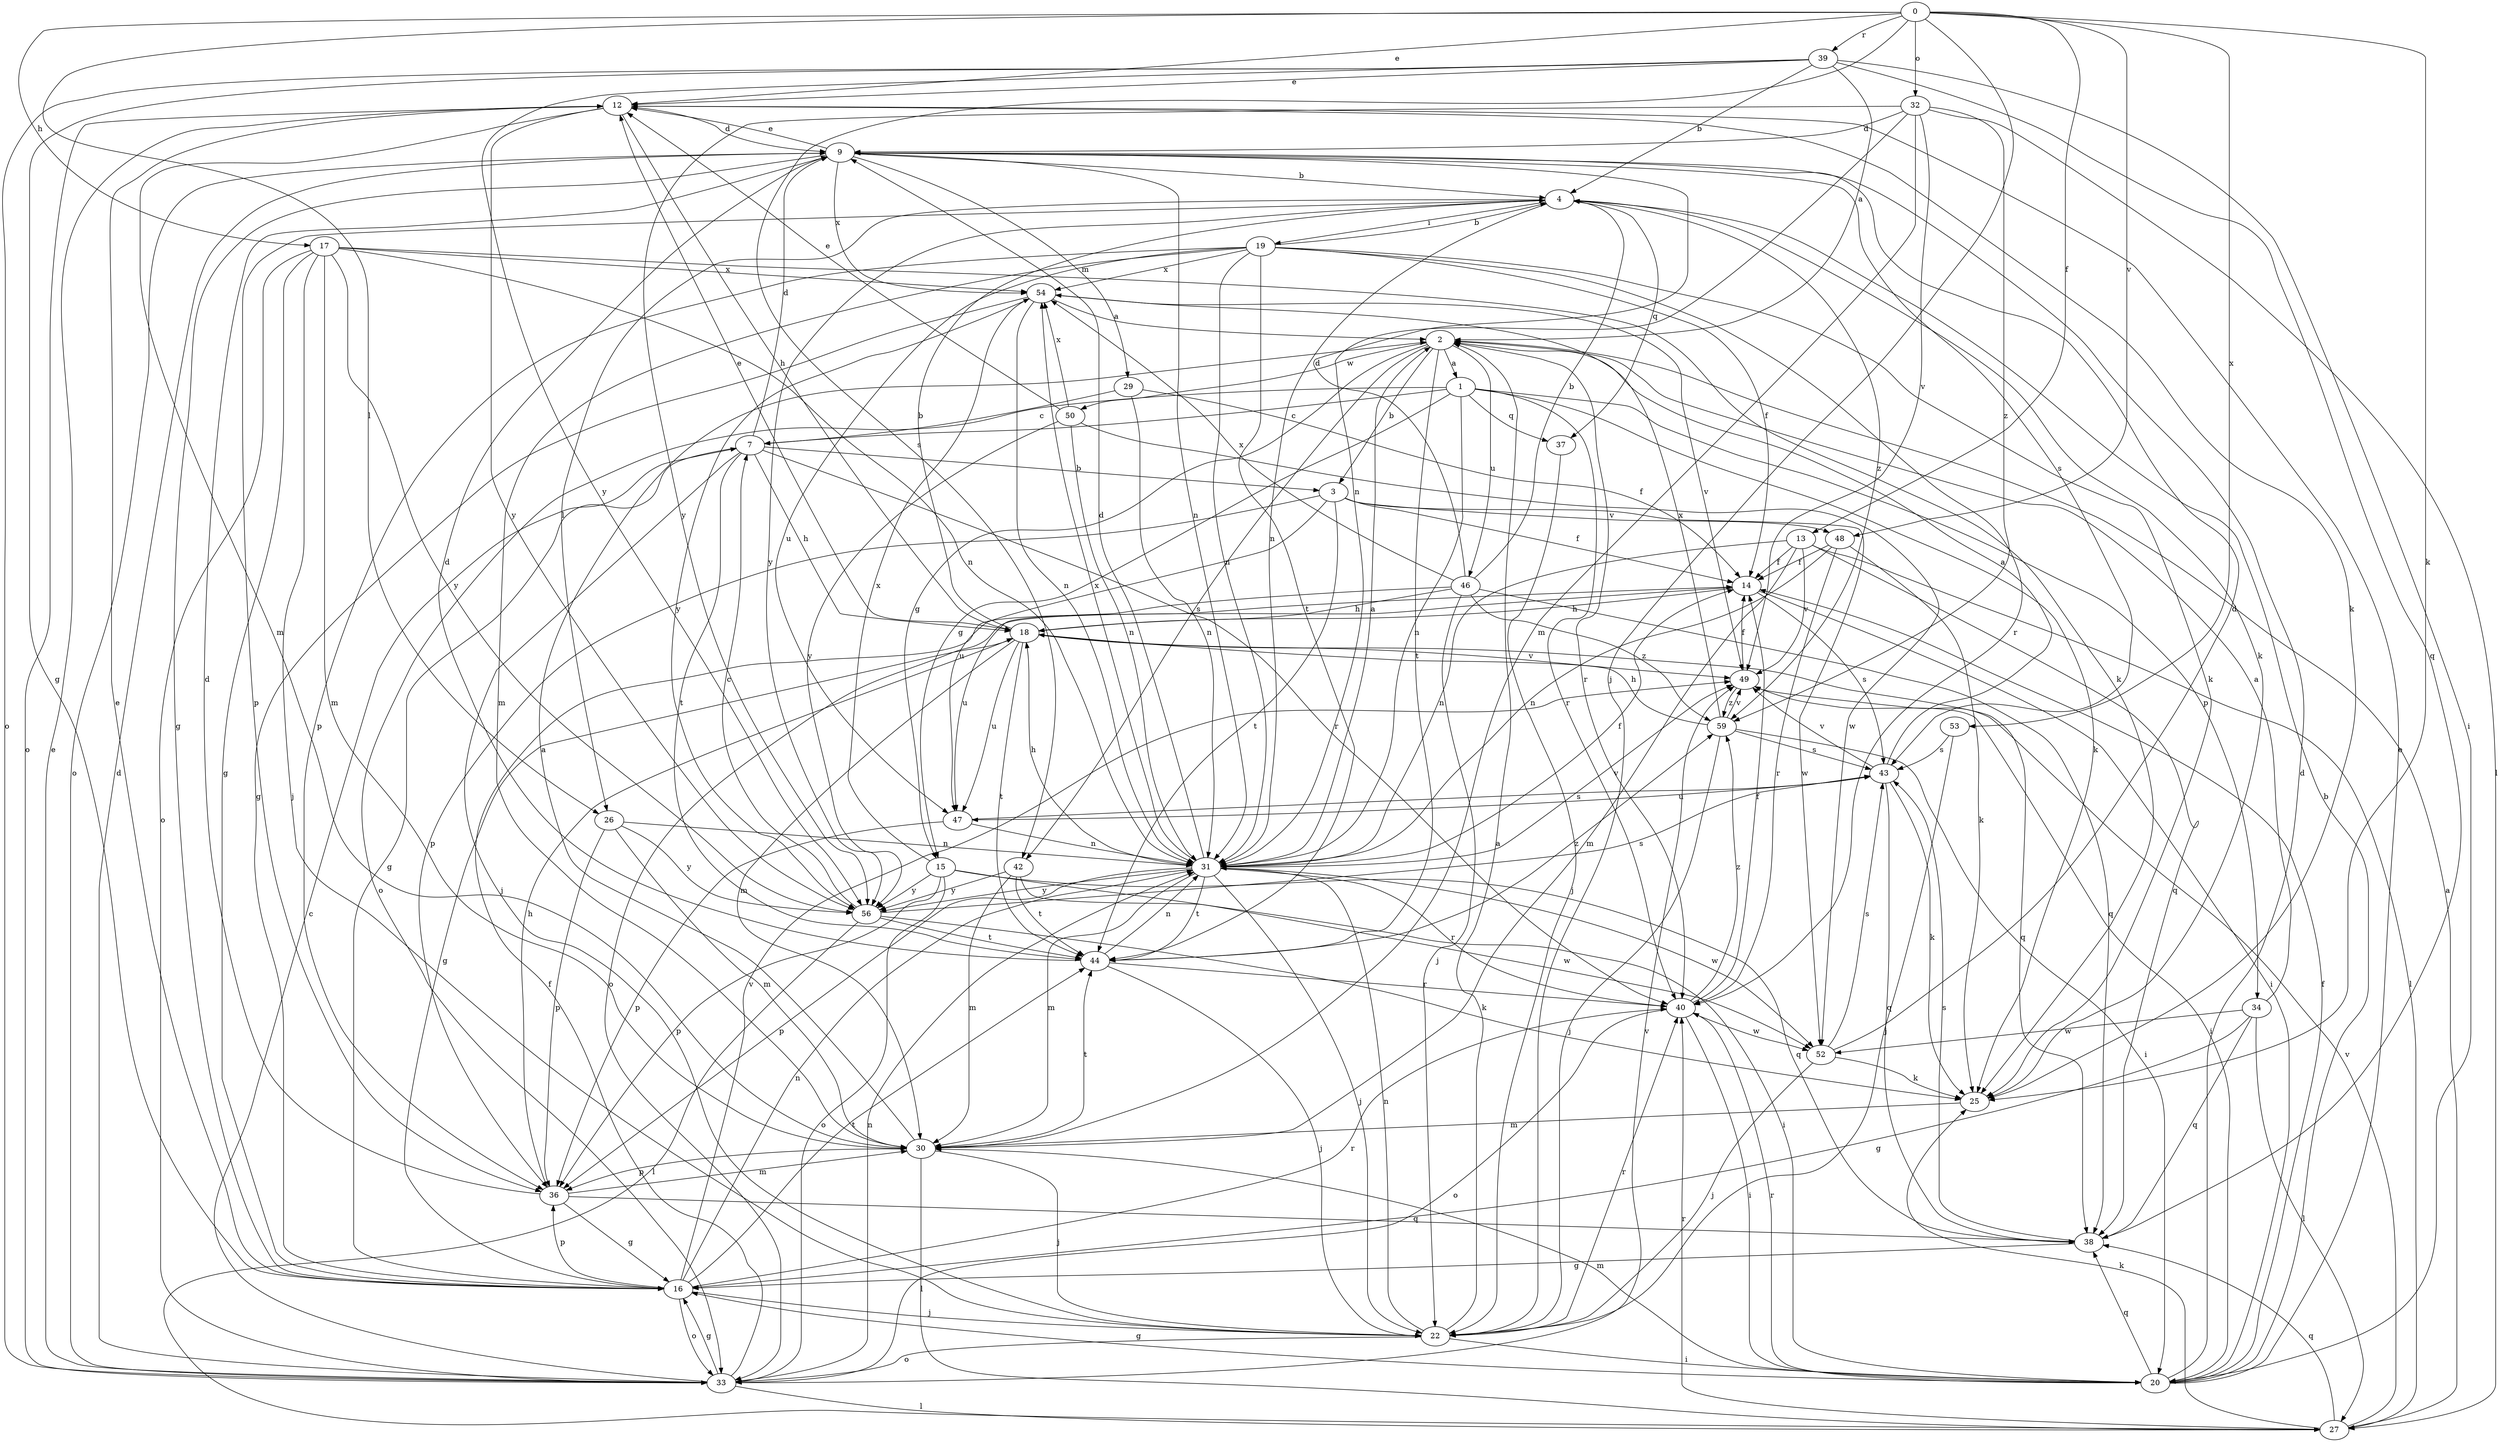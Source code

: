 strict digraph  {
0;
1;
2;
3;
4;
7;
9;
12;
13;
14;
15;
16;
17;
18;
19;
20;
22;
25;
26;
27;
29;
30;
31;
32;
33;
34;
36;
37;
38;
39;
40;
42;
43;
44;
46;
47;
48;
49;
50;
52;
53;
54;
56;
59;
0 -> 12  [label=e];
0 -> 13  [label=f];
0 -> 17  [label=h];
0 -> 22  [label=j];
0 -> 25  [label=k];
0 -> 26  [label=l];
0 -> 32  [label=o];
0 -> 39  [label=r];
0 -> 42  [label=s];
0 -> 48  [label=v];
0 -> 53  [label=x];
1 -> 7  [label=c];
1 -> 15  [label=g];
1 -> 25  [label=k];
1 -> 31  [label=n];
1 -> 33  [label=o];
1 -> 34  [label=p];
1 -> 37  [label=q];
1 -> 40  [label=r];
2 -> 1  [label=a];
2 -> 3  [label=b];
2 -> 15  [label=g];
2 -> 40  [label=r];
2 -> 42  [label=s];
2 -> 44  [label=t];
2 -> 46  [label=u];
2 -> 50  [label=w];
3 -> 14  [label=f];
3 -> 36  [label=p];
3 -> 44  [label=t];
3 -> 47  [label=u];
3 -> 48  [label=v];
3 -> 52  [label=w];
4 -> 19  [label=i];
4 -> 25  [label=k];
4 -> 26  [label=l];
4 -> 31  [label=n];
4 -> 36  [label=p];
4 -> 37  [label=q];
4 -> 56  [label=y];
4 -> 59  [label=z];
7 -> 3  [label=b];
7 -> 9  [label=d];
7 -> 16  [label=g];
7 -> 18  [label=h];
7 -> 22  [label=j];
7 -> 40  [label=r];
7 -> 44  [label=t];
9 -> 4  [label=b];
9 -> 12  [label=e];
9 -> 16  [label=g];
9 -> 29  [label=m];
9 -> 31  [label=n];
9 -> 33  [label=o];
9 -> 43  [label=s];
9 -> 54  [label=x];
12 -> 9  [label=d];
12 -> 18  [label=h];
12 -> 25  [label=k];
12 -> 30  [label=m];
12 -> 33  [label=o];
12 -> 56  [label=y];
13 -> 14  [label=f];
13 -> 27  [label=l];
13 -> 30  [label=m];
13 -> 31  [label=n];
13 -> 38  [label=q];
13 -> 49  [label=v];
14 -> 18  [label=h];
14 -> 20  [label=i];
14 -> 33  [label=o];
14 -> 43  [label=s];
15 -> 20  [label=i];
15 -> 33  [label=o];
15 -> 36  [label=p];
15 -> 38  [label=q];
15 -> 54  [label=x];
15 -> 56  [label=y];
16 -> 12  [label=e];
16 -> 22  [label=j];
16 -> 31  [label=n];
16 -> 33  [label=o];
16 -> 36  [label=p];
16 -> 40  [label=r];
16 -> 44  [label=t];
16 -> 49  [label=v];
17 -> 16  [label=g];
17 -> 22  [label=j];
17 -> 25  [label=k];
17 -> 30  [label=m];
17 -> 31  [label=n];
17 -> 33  [label=o];
17 -> 54  [label=x];
17 -> 56  [label=y];
18 -> 4  [label=b];
18 -> 12  [label=e];
18 -> 16  [label=g];
18 -> 30  [label=m];
18 -> 38  [label=q];
18 -> 44  [label=t];
18 -> 47  [label=u];
18 -> 49  [label=v];
19 -> 4  [label=b];
19 -> 14  [label=f];
19 -> 25  [label=k];
19 -> 30  [label=m];
19 -> 31  [label=n];
19 -> 36  [label=p];
19 -> 40  [label=r];
19 -> 44  [label=t];
19 -> 47  [label=u];
19 -> 54  [label=x];
20 -> 4  [label=b];
20 -> 9  [label=d];
20 -> 12  [label=e];
20 -> 14  [label=f];
20 -> 16  [label=g];
20 -> 30  [label=m];
20 -> 38  [label=q];
20 -> 40  [label=r];
22 -> 2  [label=a];
22 -> 20  [label=i];
22 -> 31  [label=n];
22 -> 33  [label=o];
22 -> 40  [label=r];
25 -> 30  [label=m];
26 -> 30  [label=m];
26 -> 31  [label=n];
26 -> 36  [label=p];
26 -> 56  [label=y];
27 -> 2  [label=a];
27 -> 25  [label=k];
27 -> 38  [label=q];
27 -> 40  [label=r];
27 -> 49  [label=v];
29 -> 7  [label=c];
29 -> 14  [label=f];
29 -> 31  [label=n];
30 -> 2  [label=a];
30 -> 22  [label=j];
30 -> 27  [label=l];
30 -> 36  [label=p];
30 -> 44  [label=t];
31 -> 2  [label=a];
31 -> 9  [label=d];
31 -> 14  [label=f];
31 -> 18  [label=h];
31 -> 22  [label=j];
31 -> 30  [label=m];
31 -> 36  [label=p];
31 -> 40  [label=r];
31 -> 44  [label=t];
31 -> 49  [label=v];
31 -> 52  [label=w];
31 -> 54  [label=x];
31 -> 56  [label=y];
32 -> 9  [label=d];
32 -> 27  [label=l];
32 -> 30  [label=m];
32 -> 31  [label=n];
32 -> 49  [label=v];
32 -> 56  [label=y];
32 -> 59  [label=z];
33 -> 7  [label=c];
33 -> 9  [label=d];
33 -> 12  [label=e];
33 -> 14  [label=f];
33 -> 16  [label=g];
33 -> 27  [label=l];
33 -> 31  [label=n];
33 -> 49  [label=v];
34 -> 2  [label=a];
34 -> 16  [label=g];
34 -> 27  [label=l];
34 -> 38  [label=q];
34 -> 52  [label=w];
36 -> 9  [label=d];
36 -> 16  [label=g];
36 -> 18  [label=h];
36 -> 30  [label=m];
36 -> 38  [label=q];
37 -> 22  [label=j];
38 -> 16  [label=g];
38 -> 43  [label=s];
39 -> 2  [label=a];
39 -> 4  [label=b];
39 -> 12  [label=e];
39 -> 16  [label=g];
39 -> 20  [label=i];
39 -> 33  [label=o];
39 -> 38  [label=q];
39 -> 56  [label=y];
40 -> 14  [label=f];
40 -> 20  [label=i];
40 -> 33  [label=o];
40 -> 52  [label=w];
40 -> 59  [label=z];
42 -> 30  [label=m];
42 -> 44  [label=t];
42 -> 52  [label=w];
42 -> 56  [label=y];
43 -> 2  [label=a];
43 -> 25  [label=k];
43 -> 38  [label=q];
43 -> 47  [label=u];
43 -> 49  [label=v];
44 -> 9  [label=d];
44 -> 22  [label=j];
44 -> 31  [label=n];
44 -> 40  [label=r];
44 -> 59  [label=z];
46 -> 4  [label=b];
46 -> 9  [label=d];
46 -> 18  [label=h];
46 -> 22  [label=j];
46 -> 38  [label=q];
46 -> 47  [label=u];
46 -> 54  [label=x];
46 -> 59  [label=z];
47 -> 31  [label=n];
47 -> 36  [label=p];
47 -> 43  [label=s];
48 -> 14  [label=f];
48 -> 25  [label=k];
48 -> 31  [label=n];
48 -> 40  [label=r];
49 -> 14  [label=f];
49 -> 20  [label=i];
49 -> 59  [label=z];
50 -> 12  [label=e];
50 -> 31  [label=n];
50 -> 52  [label=w];
50 -> 54  [label=x];
50 -> 56  [label=y];
52 -> 9  [label=d];
52 -> 22  [label=j];
52 -> 25  [label=k];
52 -> 43  [label=s];
53 -> 22  [label=j];
53 -> 43  [label=s];
54 -> 2  [label=a];
54 -> 16  [label=g];
54 -> 31  [label=n];
54 -> 49  [label=v];
54 -> 56  [label=y];
56 -> 7  [label=c];
56 -> 25  [label=k];
56 -> 27  [label=l];
56 -> 43  [label=s];
56 -> 44  [label=t];
59 -> 18  [label=h];
59 -> 20  [label=i];
59 -> 22  [label=j];
59 -> 43  [label=s];
59 -> 49  [label=v];
59 -> 54  [label=x];
}

